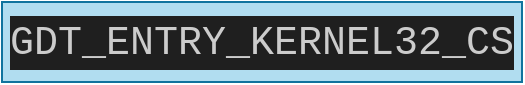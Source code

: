 <mxfile>
    <diagram id="VtnuIgHW9gqxMlwnMi3N" name="Page-1">
        <mxGraphModel dx="920" dy="630" grid="1" gridSize="10" guides="1" tooltips="1" connect="1" arrows="1" fold="1" page="1" pageScale="1" pageWidth="850" pageHeight="1100" math="0" shadow="0">
            <root>
                <mxCell id="0"/>
                <mxCell id="1" parent="0"/>
                <mxCell id="2" value="&lt;div style=&quot;color: rgb(204, 204, 204); background-color: rgb(31, 31, 31); font-family: Consolas, &amp;quot;Courier New&amp;quot;, monospace; font-size: 20px; line-height: 27px;&quot;&gt;GDT_ENTRY_KERNEL32_CS&lt;/div&gt;" style="rounded=0;whiteSpace=wrap;html=1;fillColor=#b1ddf0;strokeColor=#10739e;" vertex="1" parent="1">
                    <mxGeometry x="190" y="280" width="260" height="40" as="geometry"/>
                </mxCell>
            </root>
        </mxGraphModel>
    </diagram>
</mxfile>